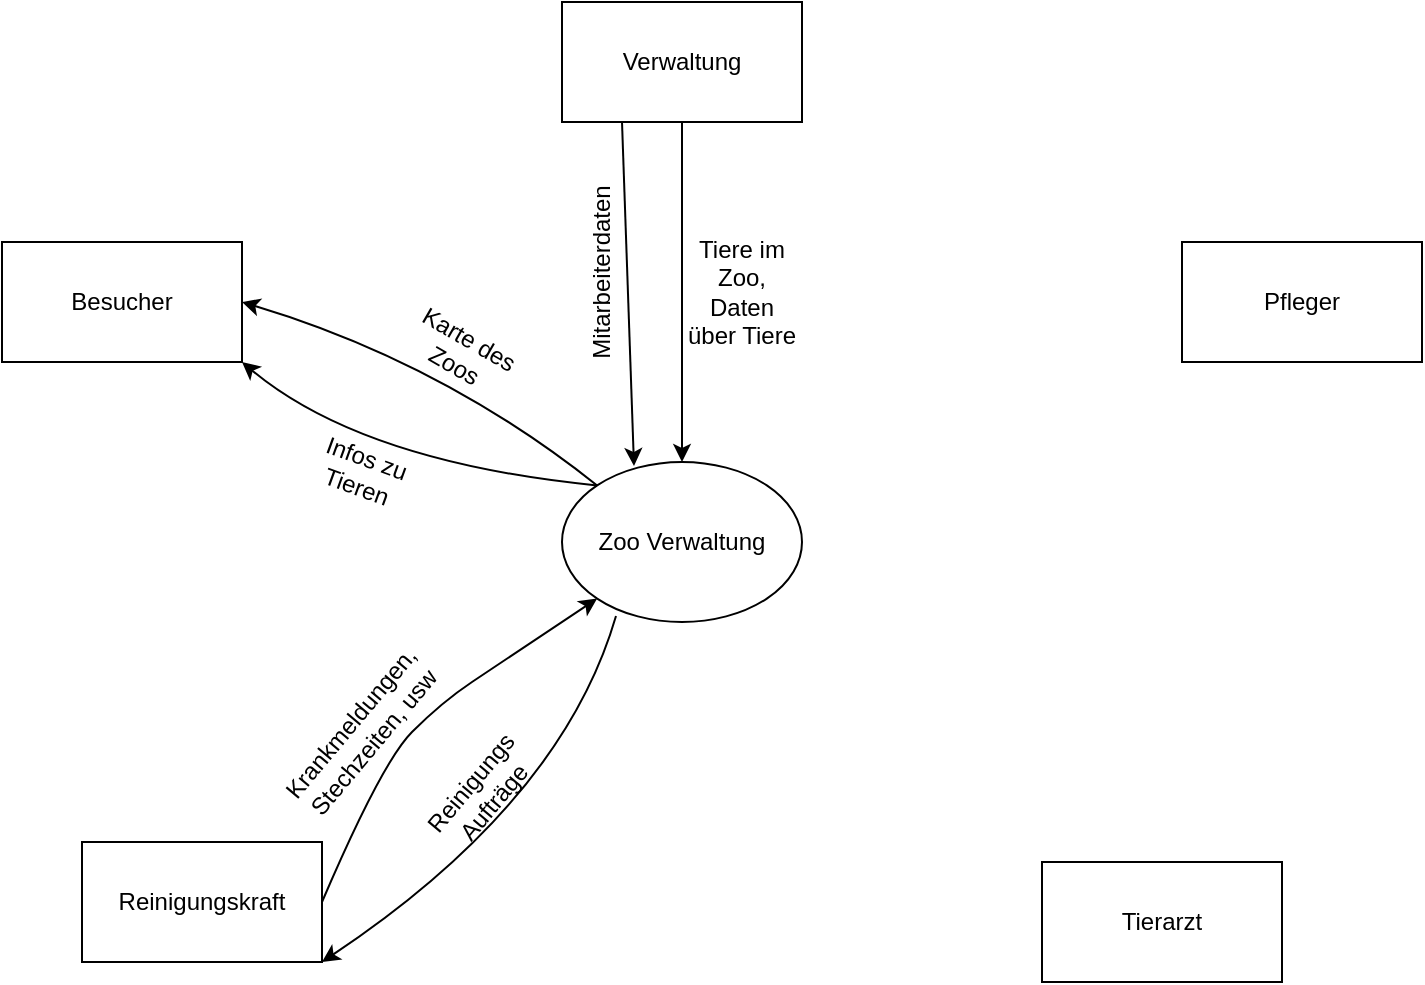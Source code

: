 <mxfile version="22.0.8" type="github">
  <diagram name="Seite-1" id="AFe3_xiZWw6bGmPmBy-W">
    <mxGraphModel dx="1026" dy="654" grid="1" gridSize="10" guides="1" tooltips="1" connect="1" arrows="1" fold="1" page="1" pageScale="1" pageWidth="827" pageHeight="1169" math="0" shadow="0">
      <root>
        <mxCell id="0" />
        <mxCell id="1" parent="0" />
        <mxCell id="UjHKhjJmp_GbaxRpM0CP-1" value="Zoo Verwaltung" style="ellipse;whiteSpace=wrap;html=1;" vertex="1" parent="1">
          <mxGeometry x="350" y="260" width="120" height="80" as="geometry" />
        </mxCell>
        <mxCell id="UjHKhjJmp_GbaxRpM0CP-4" value="Reinigungskraft" style="rounded=0;whiteSpace=wrap;html=1;" vertex="1" parent="1">
          <mxGeometry x="110" y="450" width="120" height="60" as="geometry" />
        </mxCell>
        <mxCell id="UjHKhjJmp_GbaxRpM0CP-5" value="Tierarzt" style="rounded=0;whiteSpace=wrap;html=1;" vertex="1" parent="1">
          <mxGeometry x="590" y="460" width="120" height="60" as="geometry" />
        </mxCell>
        <mxCell id="UjHKhjJmp_GbaxRpM0CP-6" value="Verwaltung" style="rounded=0;whiteSpace=wrap;html=1;" vertex="1" parent="1">
          <mxGeometry x="350" y="30" width="120" height="60" as="geometry" />
        </mxCell>
        <mxCell id="UjHKhjJmp_GbaxRpM0CP-7" value="Pfleger" style="rounded=0;whiteSpace=wrap;html=1;" vertex="1" parent="1">
          <mxGeometry x="660" y="150" width="120" height="60" as="geometry" />
        </mxCell>
        <mxCell id="UjHKhjJmp_GbaxRpM0CP-8" value="Besucher" style="rounded=0;whiteSpace=wrap;html=1;" vertex="1" parent="1">
          <mxGeometry x="70" y="150" width="120" height="60" as="geometry" />
        </mxCell>
        <object label="" id="UjHKhjJmp_GbaxRpM0CP-9">
          <mxCell style="endArrow=classic;html=1;exitX=0;exitY=0;exitDx=0;exitDy=0;entryX=1;entryY=0.5;entryDx=0;entryDy=0;curved=1;" edge="1" parent="1" source="UjHKhjJmp_GbaxRpM0CP-1" target="UjHKhjJmp_GbaxRpM0CP-8">
            <mxGeometry width="50" height="50" relative="1" as="geometry">
              <mxPoint x="440" y="270" as="sourcePoint" />
              <mxPoint x="390" y="320" as="targetPoint" />
              <Array as="points">
                <mxPoint x="290" y="210" />
              </Array>
            </mxGeometry>
          </mxCell>
        </object>
        <mxCell id="UjHKhjJmp_GbaxRpM0CP-10" value="Karte des Zoos" style="text;html=1;strokeColor=none;fillColor=none;align=center;verticalAlign=middle;whiteSpace=wrap;rounded=0;rotation=30;" vertex="1" parent="1">
          <mxGeometry x="270" y="190" width="60" height="30" as="geometry" />
        </mxCell>
        <object label="" id="UjHKhjJmp_GbaxRpM0CP-11">
          <mxCell style="endArrow=classic;html=1;entryX=1;entryY=1;entryDx=0;entryDy=0;curved=1;exitX=0;exitY=0;exitDx=0;exitDy=0;" edge="1" parent="1" source="UjHKhjJmp_GbaxRpM0CP-1" target="UjHKhjJmp_GbaxRpM0CP-8">
            <mxGeometry width="50" height="50" relative="1" as="geometry">
              <mxPoint x="319.457" y="310.514" as="sourcePoint" />
              <mxPoint x="140" y="250" as="targetPoint" />
              <Array as="points">
                <mxPoint x="250" y="260" />
              </Array>
            </mxGeometry>
          </mxCell>
        </object>
        <mxCell id="UjHKhjJmp_GbaxRpM0CP-12" value="Infos zu Tieren" style="text;html=1;strokeColor=none;fillColor=none;align=center;verticalAlign=middle;whiteSpace=wrap;rounded=0;rotation=20;" vertex="1" parent="1">
          <mxGeometry x="220" y="250" width="60" height="30" as="geometry" />
        </mxCell>
        <mxCell id="UjHKhjJmp_GbaxRpM0CP-13" value="" style="endArrow=classic;html=1;rounded=0;exitX=0.5;exitY=1;exitDx=0;exitDy=0;entryX=0.5;entryY=0;entryDx=0;entryDy=0;" edge="1" parent="1" source="UjHKhjJmp_GbaxRpM0CP-6" target="UjHKhjJmp_GbaxRpM0CP-1">
          <mxGeometry width="50" height="50" relative="1" as="geometry">
            <mxPoint x="390" y="320" as="sourcePoint" />
            <mxPoint x="440" y="270" as="targetPoint" />
          </mxGeometry>
        </mxCell>
        <mxCell id="UjHKhjJmp_GbaxRpM0CP-14" value="Tiere im Zoo, Daten über Tiere" style="text;html=1;strokeColor=none;fillColor=none;align=center;verticalAlign=middle;whiteSpace=wrap;rounded=0;" vertex="1" parent="1">
          <mxGeometry x="410" y="160" width="60" height="30" as="geometry" />
        </mxCell>
        <mxCell id="UjHKhjJmp_GbaxRpM0CP-16" value="" style="endArrow=classic;html=1;rounded=0;exitX=0.25;exitY=1;exitDx=0;exitDy=0;entryX=0.3;entryY=0.025;entryDx=0;entryDy=0;entryPerimeter=0;" edge="1" parent="1" source="UjHKhjJmp_GbaxRpM0CP-6" target="UjHKhjJmp_GbaxRpM0CP-1">
          <mxGeometry width="50" height="50" relative="1" as="geometry">
            <mxPoint x="420" y="100" as="sourcePoint" />
            <mxPoint x="420" y="270" as="targetPoint" />
          </mxGeometry>
        </mxCell>
        <mxCell id="UjHKhjJmp_GbaxRpM0CP-17" value="Mitarbeiterdaten" style="text;html=1;strokeColor=none;fillColor=none;align=center;verticalAlign=middle;whiteSpace=wrap;rounded=0;rotation=-90;" vertex="1" parent="1">
          <mxGeometry x="340" y="150" width="60" height="30" as="geometry" />
        </mxCell>
        <object label="" id="UjHKhjJmp_GbaxRpM0CP-18">
          <mxCell style="endArrow=classic;html=1;entryX=0;entryY=1;entryDx=0;entryDy=0;curved=1;exitX=1;exitY=0.5;exitDx=0;exitDy=0;" edge="1" parent="1" source="UjHKhjJmp_GbaxRpM0CP-4" target="UjHKhjJmp_GbaxRpM0CP-1">
            <mxGeometry width="50" height="50" relative="1" as="geometry">
              <mxPoint x="378" y="282" as="sourcePoint" />
              <mxPoint x="200" y="220" as="targetPoint" />
              <Array as="points">
                <mxPoint x="260" y="410" />
                <mxPoint x="290" y="380" />
                <mxPoint x="320" y="360" />
              </Array>
            </mxGeometry>
          </mxCell>
        </object>
        <mxCell id="UjHKhjJmp_GbaxRpM0CP-19" value="Krankmeldungen, Stechzeiten, usw" style="text;html=1;strokeColor=none;fillColor=none;align=center;verticalAlign=middle;whiteSpace=wrap;rounded=0;rotation=-50;" vertex="1" parent="1">
          <mxGeometry x="220" y="380" width="60" height="30" as="geometry" />
        </mxCell>
        <object label="" id="UjHKhjJmp_GbaxRpM0CP-20">
          <mxCell style="endArrow=classic;html=1;entryX=1;entryY=1;entryDx=0;entryDy=0;curved=1;exitX=0.225;exitY=0.963;exitDx=0;exitDy=0;exitPerimeter=0;" edge="1" parent="1" source="UjHKhjJmp_GbaxRpM0CP-1" target="UjHKhjJmp_GbaxRpM0CP-4">
            <mxGeometry width="50" height="50" relative="1" as="geometry">
              <mxPoint x="378" y="282" as="sourcePoint" />
              <mxPoint x="200" y="220" as="targetPoint" />
              <Array as="points">
                <mxPoint x="350" y="430" />
              </Array>
            </mxGeometry>
          </mxCell>
        </object>
        <mxCell id="UjHKhjJmp_GbaxRpM0CP-21" value="Reinigungs&lt;br&gt;Aufträge" style="text;html=1;strokeColor=none;fillColor=none;align=center;verticalAlign=middle;whiteSpace=wrap;rounded=0;rotation=-50;" vertex="1" parent="1">
          <mxGeometry x="280" y="410" width="60" height="30" as="geometry" />
        </mxCell>
      </root>
    </mxGraphModel>
  </diagram>
</mxfile>
